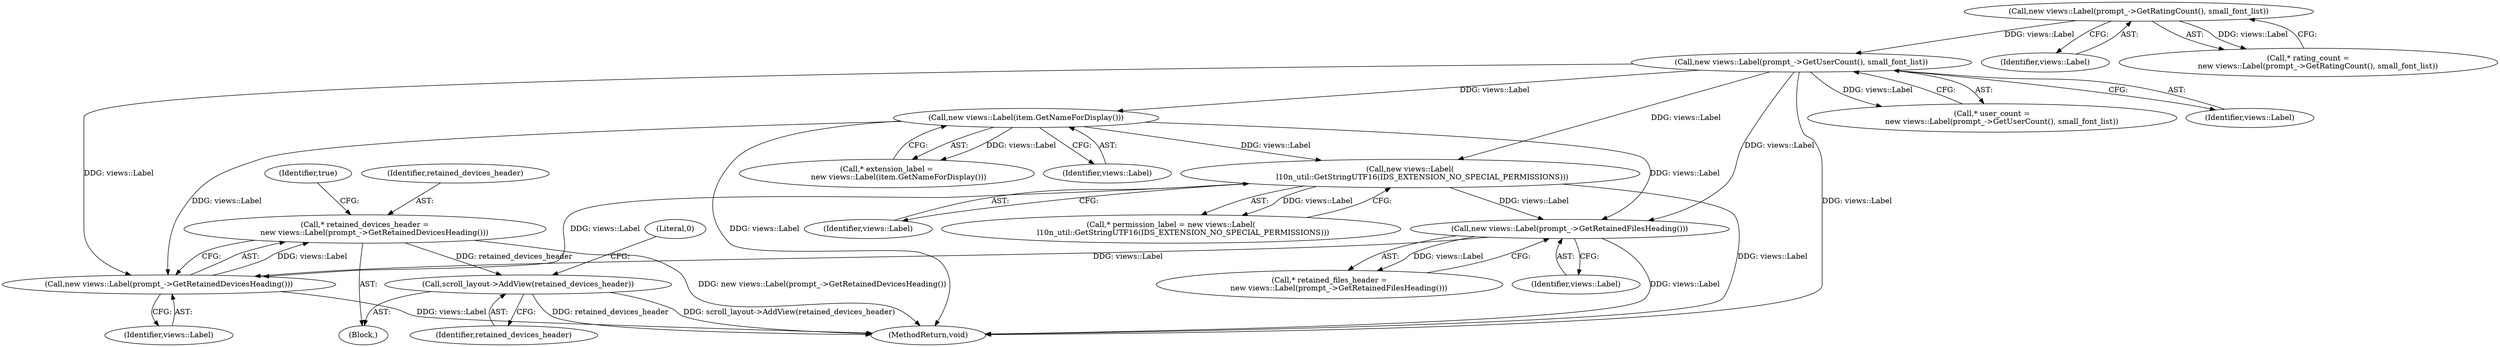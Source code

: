 digraph "0_Chrome_0a1c15fecb1240ab909e1431b6127410c3b380e0_0@pointer" {
"1000426" [label="(Call,* retained_devices_header =\n        new views::Label(prompt_->GetRetainedDevicesHeading()))"];
"1000428" [label="(Call,new views::Label(prompt_->GetRetainedDevicesHeading()))"];
"1000298" [label="(Call,new views::Label(item.GetNameForDisplay()))"];
"1000176" [label="(Call,new views::Label(prompt_->GetUserCount(), small_font_list))"];
"1000160" [label="(Call,new views::Label(prompt_->GetRatingCount(), small_font_list))"];
"1000359" [label="(Call,new views::Label(\n          l10n_util::GetStringUTF16(IDS_EXTENSION_NO_SPECIAL_PERMISSIONS)))"];
"1000381" [label="(Call,new views::Label(prompt_->GetRetainedFilesHeading()))"];
"1000436" [label="(Call,scroll_layout->AddView(retained_devices_header))"];
"1000298" [label="(Call,new views::Label(item.GetNameForDisplay()))"];
"1000160" [label="(Call,new views::Label(prompt_->GetRatingCount(), small_font_list))"];
"1000429" [label="(Identifier,views::Label)"];
"1000439" [label="(Literal,0)"];
"1000174" [label="(Call,* user_count =\n        new views::Label(prompt_->GetUserCount(), small_font_list))"];
"1000161" [label="(Identifier,views::Label)"];
"1000431" [label="(Identifier,true)"];
"1000437" [label="(Identifier,retained_devices_header)"];
"1000418" [label="(Block,)"];
"1000357" [label="(Call,* permission_label = new views::Label(\n          l10n_util::GetStringUTF16(IDS_EXTENSION_NO_SPECIAL_PERMISSIONS)))"];
"1000177" [label="(Identifier,views::Label)"];
"1000296" [label="(Call,* extension_label =\n          new views::Label(item.GetNameForDisplay()))"];
"1000359" [label="(Call,new views::Label(\n          l10n_util::GetStringUTF16(IDS_EXTENSION_NO_SPECIAL_PERMISSIONS)))"];
"1000426" [label="(Call,* retained_devices_header =\n        new views::Label(prompt_->GetRetainedDevicesHeading()))"];
"1000382" [label="(Identifier,views::Label)"];
"1000176" [label="(Call,new views::Label(prompt_->GetUserCount(), small_font_list))"];
"1000381" [label="(Call,new views::Label(prompt_->GetRetainedFilesHeading()))"];
"1000427" [label="(Identifier,retained_devices_header)"];
"1000436" [label="(Call,scroll_layout->AddView(retained_devices_header))"];
"1000379" [label="(Call,* retained_files_header =\n        new views::Label(prompt_->GetRetainedFilesHeading()))"];
"1000158" [label="(Call,* rating_count =\n        new views::Label(prompt_->GetRatingCount(), small_font_list))"];
"1000299" [label="(Identifier,views::Label)"];
"1000360" [label="(Identifier,views::Label)"];
"1000428" [label="(Call,new views::Label(prompt_->GetRetainedDevicesHeading()))"];
"1000495" [label="(MethodReturn,void)"];
"1000426" -> "1000418"  [label="AST: "];
"1000426" -> "1000428"  [label="CFG: "];
"1000427" -> "1000426"  [label="AST: "];
"1000428" -> "1000426"  [label="AST: "];
"1000431" -> "1000426"  [label="CFG: "];
"1000426" -> "1000495"  [label="DDG: new views::Label(prompt_->GetRetainedDevicesHeading())"];
"1000428" -> "1000426"  [label="DDG: views::Label"];
"1000426" -> "1000436"  [label="DDG: retained_devices_header"];
"1000428" -> "1000429"  [label="CFG: "];
"1000429" -> "1000428"  [label="AST: "];
"1000428" -> "1000495"  [label="DDG: views::Label"];
"1000298" -> "1000428"  [label="DDG: views::Label"];
"1000359" -> "1000428"  [label="DDG: views::Label"];
"1000381" -> "1000428"  [label="DDG: views::Label"];
"1000176" -> "1000428"  [label="DDG: views::Label"];
"1000298" -> "1000296"  [label="AST: "];
"1000298" -> "1000299"  [label="CFG: "];
"1000299" -> "1000298"  [label="AST: "];
"1000296" -> "1000298"  [label="CFG: "];
"1000298" -> "1000495"  [label="DDG: views::Label"];
"1000298" -> "1000296"  [label="DDG: views::Label"];
"1000176" -> "1000298"  [label="DDG: views::Label"];
"1000298" -> "1000359"  [label="DDG: views::Label"];
"1000298" -> "1000381"  [label="DDG: views::Label"];
"1000176" -> "1000174"  [label="AST: "];
"1000176" -> "1000177"  [label="CFG: "];
"1000177" -> "1000176"  [label="AST: "];
"1000174" -> "1000176"  [label="CFG: "];
"1000176" -> "1000495"  [label="DDG: views::Label"];
"1000176" -> "1000174"  [label="DDG: views::Label"];
"1000160" -> "1000176"  [label="DDG: views::Label"];
"1000176" -> "1000359"  [label="DDG: views::Label"];
"1000176" -> "1000381"  [label="DDG: views::Label"];
"1000160" -> "1000158"  [label="AST: "];
"1000160" -> "1000161"  [label="CFG: "];
"1000161" -> "1000160"  [label="AST: "];
"1000158" -> "1000160"  [label="CFG: "];
"1000160" -> "1000158"  [label="DDG: views::Label"];
"1000359" -> "1000357"  [label="AST: "];
"1000359" -> "1000360"  [label="CFG: "];
"1000360" -> "1000359"  [label="AST: "];
"1000357" -> "1000359"  [label="CFG: "];
"1000359" -> "1000495"  [label="DDG: views::Label"];
"1000359" -> "1000357"  [label="DDG: views::Label"];
"1000359" -> "1000381"  [label="DDG: views::Label"];
"1000381" -> "1000379"  [label="AST: "];
"1000381" -> "1000382"  [label="CFG: "];
"1000382" -> "1000381"  [label="AST: "];
"1000379" -> "1000381"  [label="CFG: "];
"1000381" -> "1000495"  [label="DDG: views::Label"];
"1000381" -> "1000379"  [label="DDG: views::Label"];
"1000436" -> "1000418"  [label="AST: "];
"1000436" -> "1000437"  [label="CFG: "];
"1000437" -> "1000436"  [label="AST: "];
"1000439" -> "1000436"  [label="CFG: "];
"1000436" -> "1000495"  [label="DDG: scroll_layout->AddView(retained_devices_header)"];
"1000436" -> "1000495"  [label="DDG: retained_devices_header"];
}
